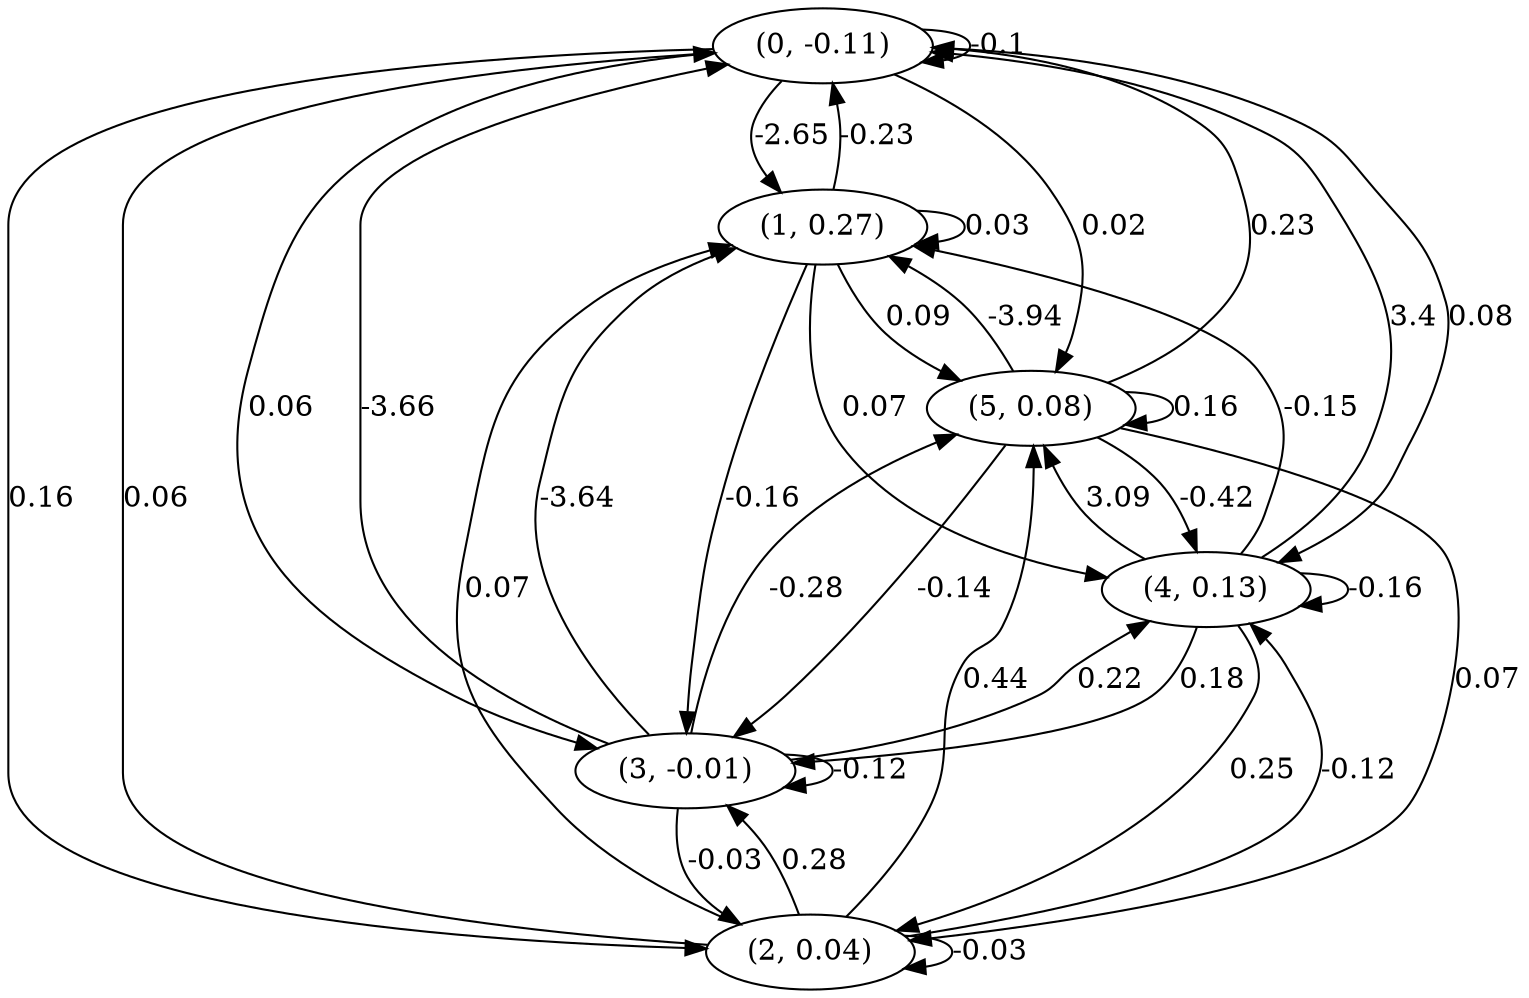 digraph {
    0 [ label = "(0, -0.11)" ]
    1 [ label = "(1, 0.27)" ]
    2 [ label = "(2, 0.04)" ]
    3 [ label = "(3, -0.01)" ]
    4 [ label = "(4, 0.13)" ]
    5 [ label = "(5, 0.08)" ]
    0 -> 0 [ label = "-0.1" ]
    1 -> 1 [ label = "0.03" ]
    2 -> 2 [ label = "-0.03" ]
    3 -> 3 [ label = "-0.12" ]
    4 -> 4 [ label = "-0.16" ]
    5 -> 5 [ label = "0.16" ]
    1 -> 0 [ label = "-0.23" ]
    2 -> 0 [ label = "0.06" ]
    3 -> 0 [ label = "-3.66" ]
    4 -> 0 [ label = "3.4" ]
    5 -> 0 [ label = "0.23" ]
    0 -> 1 [ label = "-2.65" ]
    2 -> 1 [ label = "0.07" ]
    3 -> 1 [ label = "-3.64" ]
    4 -> 1 [ label = "-0.15" ]
    5 -> 1 [ label = "-3.94" ]
    0 -> 2 [ label = "0.16" ]
    3 -> 2 [ label = "-0.03" ]
    4 -> 2 [ label = "0.25" ]
    5 -> 2 [ label = "0.07" ]
    0 -> 3 [ label = "0.06" ]
    1 -> 3 [ label = "-0.16" ]
    2 -> 3 [ label = "0.28" ]
    4 -> 3 [ label = "0.18" ]
    5 -> 3 [ label = "-0.14" ]
    0 -> 4 [ label = "0.08" ]
    1 -> 4 [ label = "0.07" ]
    2 -> 4 [ label = "-0.12" ]
    3 -> 4 [ label = "0.22" ]
    5 -> 4 [ label = "-0.42" ]
    0 -> 5 [ label = "0.02" ]
    1 -> 5 [ label = "0.09" ]
    2 -> 5 [ label = "0.44" ]
    3 -> 5 [ label = "-0.28" ]
    4 -> 5 [ label = "3.09" ]
}

